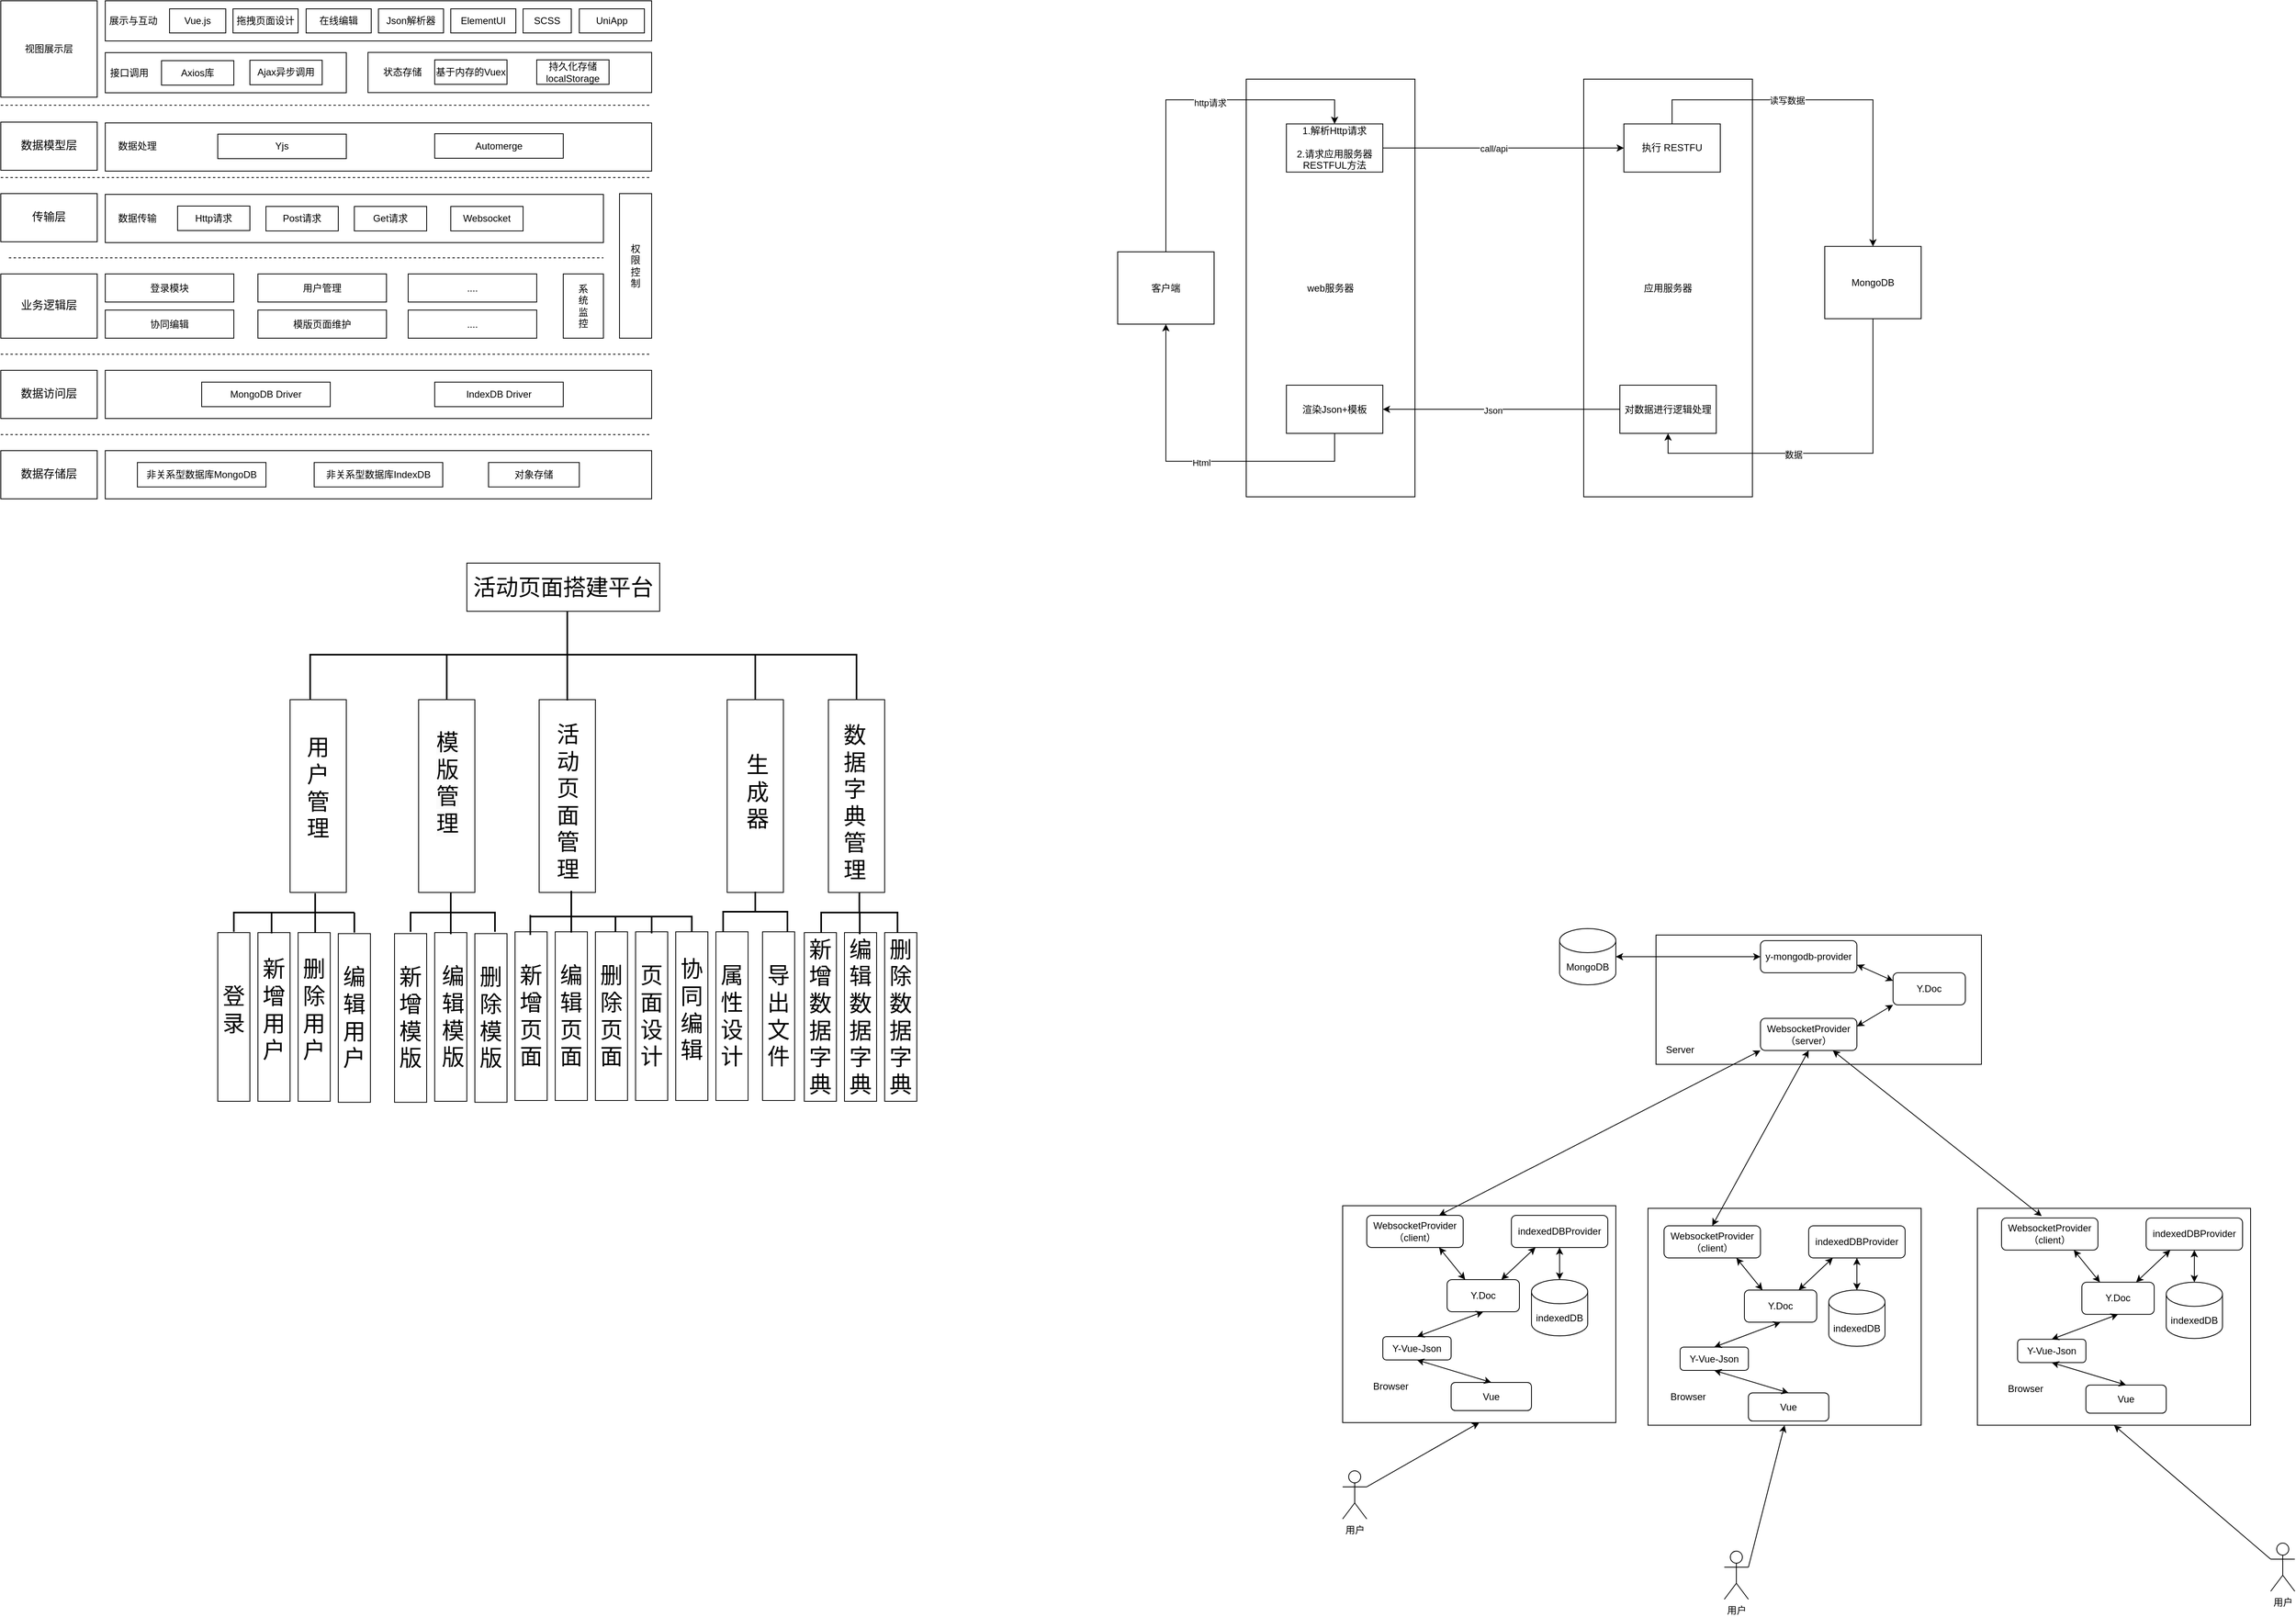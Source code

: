 <mxfile version="22.0.8" type="github">
  <diagram name="第 1 页" id="UROkZfkym0-Oqt58SDqi">
    <mxGraphModel dx="1170" dy="1983" grid="1" gridSize="10" guides="1" tooltips="1" connect="1" arrows="1" fold="1" page="1" pageScale="1" pageWidth="827" pageHeight="1169" math="0" shadow="0">
      <root>
        <mxCell id="0" />
        <mxCell id="1" parent="0" />
        <mxCell id="vn1lkJvJBzCe5DxKZ6Ij-1" value="视图展示层" style="rounded=0;whiteSpace=wrap;html=1;" parent="1" vertex="1">
          <mxGeometry x="70" y="-30" width="120" height="120" as="geometry" />
        </mxCell>
        <mxCell id="vn1lkJvJBzCe5DxKZ6Ij-2" value="&lt;p style=&quot;margin: 0pt 0pt 0.0pt; text-align: justify; font-family: &amp;quot;Times New Roman&amp;quot;; font-size: 10.5pt;&quot; class=&quot;MsoNormal&quot;&gt;传输层&lt;/p&gt;" style="rounded=0;whiteSpace=wrap;html=1;" parent="1" vertex="1">
          <mxGeometry x="70" y="210" width="120" height="60" as="geometry" />
        </mxCell>
        <mxCell id="vn1lkJvJBzCe5DxKZ6Ij-3" value="&lt;p style=&quot;margin: 0pt 0pt 0.0pt; text-align: justify; font-family: &amp;quot;Times New Roman&amp;quot;; font-size: 10.5pt;&quot; class=&quot;MsoNormal&quot;&gt;业务逻辑层&lt;/p&gt;" style="rounded=0;whiteSpace=wrap;html=1;" parent="1" vertex="1">
          <mxGeometry x="70" y="310" width="120" height="80" as="geometry" />
        </mxCell>
        <mxCell id="vn1lkJvJBzCe5DxKZ6Ij-4" value="&lt;p style=&quot;margin: 0pt 0pt 0.0pt; text-align: justify; font-family: &amp;quot;Times New Roman&amp;quot;; font-size: 10.5pt;&quot; class=&quot;MsoNormal&quot;&gt;数据访问层&lt;/p&gt;" style="rounded=0;whiteSpace=wrap;html=1;" parent="1" vertex="1">
          <mxGeometry x="70" y="430" width="120" height="60" as="geometry" />
        </mxCell>
        <mxCell id="vn1lkJvJBzCe5DxKZ6Ij-5" value="&lt;p style=&quot;margin: 0pt 0pt 0.0pt; text-align: justify; font-family: &amp;quot;Times New Roman&amp;quot;; font-size: 10.5pt;&quot; class=&quot;MsoNormal&quot;&gt;数据存储层&lt;/p&gt;" style="rounded=0;whiteSpace=wrap;html=1;" parent="1" vertex="1">
          <mxGeometry x="70" y="530" width="120" height="60" as="geometry" />
        </mxCell>
        <mxCell id="vn1lkJvJBzCe5DxKZ6Ij-10" value="&lt;p style=&quot;margin: 0pt 0pt 0.0pt; text-align: justify; font-family: &amp;quot;Times New Roman&amp;quot;; font-size: 10.5pt;&quot; class=&quot;MsoNormal&quot;&gt;数据模型层&lt;/p&gt;" style="rounded=0;whiteSpace=wrap;html=1;" parent="1" vertex="1">
          <mxGeometry x="70" y="121" width="120" height="60" as="geometry" />
        </mxCell>
        <mxCell id="vn1lkJvJBzCe5DxKZ6Ij-16" value="" style="rounded=0;whiteSpace=wrap;html=1;" parent="1" vertex="1">
          <mxGeometry x="200" y="34.5" width="300" height="50" as="geometry" />
        </mxCell>
        <mxCell id="vn1lkJvJBzCe5DxKZ6Ij-18" value="" style="group" parent="1" vertex="1" connectable="0">
          <mxGeometry x="200" y="-30" width="680" height="50" as="geometry" />
        </mxCell>
        <mxCell id="vn1lkJvJBzCe5DxKZ6Ij-6" value="" style="rounded=0;whiteSpace=wrap;html=1;" parent="vn1lkJvJBzCe5DxKZ6Ij-18" vertex="1">
          <mxGeometry width="680" height="50" as="geometry" />
        </mxCell>
        <mxCell id="vn1lkJvJBzCe5DxKZ6Ij-17" value="" style="group" parent="vn1lkJvJBzCe5DxKZ6Ij-18" vertex="1" connectable="0">
          <mxGeometry y="10" width="671" height="30" as="geometry" />
        </mxCell>
        <mxCell id="vn1lkJvJBzCe5DxKZ6Ij-7" value="展示与互动" style="text;html=1;strokeColor=none;fillColor=none;align=center;verticalAlign=middle;whiteSpace=wrap;rounded=0;" parent="vn1lkJvJBzCe5DxKZ6Ij-17" vertex="1">
          <mxGeometry width="70" height="30" as="geometry" />
        </mxCell>
        <mxCell id="vn1lkJvJBzCe5DxKZ6Ij-8" value="Vue.js" style="rounded=0;whiteSpace=wrap;html=1;" parent="vn1lkJvJBzCe5DxKZ6Ij-17" vertex="1">
          <mxGeometry x="80" width="70" height="30" as="geometry" />
        </mxCell>
        <mxCell id="vn1lkJvJBzCe5DxKZ6Ij-9" value="拖拽页面设计" style="rounded=0;whiteSpace=wrap;html=1;" parent="vn1lkJvJBzCe5DxKZ6Ij-17" vertex="1">
          <mxGeometry x="159" width="81" height="30" as="geometry" />
        </mxCell>
        <mxCell id="vn1lkJvJBzCe5DxKZ6Ij-11" value="在线编辑" style="rounded=0;whiteSpace=wrap;html=1;" parent="vn1lkJvJBzCe5DxKZ6Ij-17" vertex="1">
          <mxGeometry x="250" width="81" height="30" as="geometry" />
        </mxCell>
        <mxCell id="vn1lkJvJBzCe5DxKZ6Ij-12" value="Json解析器" style="rounded=0;whiteSpace=wrap;html=1;" parent="vn1lkJvJBzCe5DxKZ6Ij-17" vertex="1">
          <mxGeometry x="340" width="81" height="30" as="geometry" />
        </mxCell>
        <mxCell id="vn1lkJvJBzCe5DxKZ6Ij-13" value="ElementUI" style="rounded=0;whiteSpace=wrap;html=1;" parent="vn1lkJvJBzCe5DxKZ6Ij-17" vertex="1">
          <mxGeometry x="430" width="81" height="30" as="geometry" />
        </mxCell>
        <mxCell id="vn1lkJvJBzCe5DxKZ6Ij-14" value="SCSS" style="rounded=0;whiteSpace=wrap;html=1;" parent="vn1lkJvJBzCe5DxKZ6Ij-17" vertex="1">
          <mxGeometry x="520" width="60" height="30" as="geometry" />
        </mxCell>
        <mxCell id="vn1lkJvJBzCe5DxKZ6Ij-15" value="UniApp" style="rounded=0;whiteSpace=wrap;html=1;" parent="vn1lkJvJBzCe5DxKZ6Ij-17" vertex="1">
          <mxGeometry x="590" width="81" height="30" as="geometry" />
        </mxCell>
        <mxCell id="vn1lkJvJBzCe5DxKZ6Ij-19" value="接口调用" style="text;html=1;strokeColor=none;fillColor=none;align=center;verticalAlign=middle;whiteSpace=wrap;rounded=0;" parent="1" vertex="1">
          <mxGeometry x="200" y="44.5" width="60" height="30" as="geometry" />
        </mxCell>
        <mxCell id="vn1lkJvJBzCe5DxKZ6Ij-31" value="Axios库" style="rounded=0;whiteSpace=wrap;html=1;" parent="1" vertex="1">
          <mxGeometry x="270" y="44.5" width="90" height="30.5" as="geometry" />
        </mxCell>
        <mxCell id="vn1lkJvJBzCe5DxKZ6Ij-32" value="Ajax异步调用" style="rounded=0;whiteSpace=wrap;html=1;" parent="1" vertex="1">
          <mxGeometry x="380" y="44" width="90" height="30.5" as="geometry" />
        </mxCell>
        <mxCell id="vn1lkJvJBzCe5DxKZ6Ij-33" value="" style="rounded=0;whiteSpace=wrap;html=1;" parent="1" vertex="1">
          <mxGeometry x="527" y="34.25" width="353" height="50" as="geometry" />
        </mxCell>
        <mxCell id="vn1lkJvJBzCe5DxKZ6Ij-34" value="状态存储" style="text;html=1;strokeColor=none;fillColor=none;align=center;verticalAlign=middle;whiteSpace=wrap;rounded=0;" parent="1" vertex="1">
          <mxGeometry x="540" y="44" width="60" height="30" as="geometry" />
        </mxCell>
        <mxCell id="vn1lkJvJBzCe5DxKZ6Ij-35" value="基于内存的Vuex" style="rounded=0;whiteSpace=wrap;html=1;" parent="1" vertex="1">
          <mxGeometry x="610" y="43.5" width="90" height="30.5" as="geometry" />
        </mxCell>
        <mxCell id="vn1lkJvJBzCe5DxKZ6Ij-36" value="持久化存储localStorage" style="rounded=0;whiteSpace=wrap;html=1;" parent="1" vertex="1">
          <mxGeometry x="737" y="43.5" width="90" height="30.5" as="geometry" />
        </mxCell>
        <mxCell id="vn1lkJvJBzCe5DxKZ6Ij-37" value="" style="rounded=0;whiteSpace=wrap;html=1;" parent="1" vertex="1">
          <mxGeometry x="200" y="122" width="680" height="60" as="geometry" />
        </mxCell>
        <mxCell id="vn1lkJvJBzCe5DxKZ6Ij-38" value="数据处理" style="text;html=1;strokeColor=none;fillColor=none;align=center;verticalAlign=middle;whiteSpace=wrap;rounded=0;" parent="1" vertex="1">
          <mxGeometry x="210" y="136" width="60" height="30" as="geometry" />
        </mxCell>
        <mxCell id="vn1lkJvJBzCe5DxKZ6Ij-39" value="Yjs" style="rounded=0;whiteSpace=wrap;html=1;" parent="1" vertex="1">
          <mxGeometry x="340" y="136" width="160" height="30.5" as="geometry" />
        </mxCell>
        <mxCell id="vn1lkJvJBzCe5DxKZ6Ij-40" value="Automerge" style="rounded=0;whiteSpace=wrap;html=1;" parent="1" vertex="1">
          <mxGeometry x="610" y="135.5" width="160" height="30.5" as="geometry" />
        </mxCell>
        <mxCell id="vn1lkJvJBzCe5DxKZ6Ij-41" value="" style="rounded=0;whiteSpace=wrap;html=1;" parent="1" vertex="1">
          <mxGeometry x="200" y="211" width="620" height="60" as="geometry" />
        </mxCell>
        <mxCell id="vn1lkJvJBzCe5DxKZ6Ij-42" value="数据传输" style="text;html=1;strokeColor=none;fillColor=none;align=center;verticalAlign=middle;whiteSpace=wrap;rounded=0;" parent="1" vertex="1">
          <mxGeometry x="210" y="226" width="60" height="30" as="geometry" />
        </mxCell>
        <mxCell id="vn1lkJvJBzCe5DxKZ6Ij-43" value="Http请求" style="rounded=0;whiteSpace=wrap;html=1;" parent="1" vertex="1">
          <mxGeometry x="290" y="225.5" width="90" height="30.5" as="geometry" />
        </mxCell>
        <mxCell id="vn1lkJvJBzCe5DxKZ6Ij-44" value="Post请求" style="rounded=0;whiteSpace=wrap;html=1;" parent="1" vertex="1">
          <mxGeometry x="400" y="226" width="90" height="30.5" as="geometry" />
        </mxCell>
        <mxCell id="vn1lkJvJBzCe5DxKZ6Ij-45" value="Get请求" style="rounded=0;whiteSpace=wrap;html=1;" parent="1" vertex="1">
          <mxGeometry x="510" y="226" width="90" height="30.5" as="geometry" />
        </mxCell>
        <mxCell id="vn1lkJvJBzCe5DxKZ6Ij-46" value="Websocket" style="rounded=0;whiteSpace=wrap;html=1;" parent="1" vertex="1">
          <mxGeometry x="630" y="226" width="90" height="30.5" as="geometry" />
        </mxCell>
        <mxCell id="vn1lkJvJBzCe5DxKZ6Ij-48" value="登录模块" style="rounded=0;whiteSpace=wrap;html=1;" parent="1" vertex="1">
          <mxGeometry x="200" y="310" width="160" height="35" as="geometry" />
        </mxCell>
        <mxCell id="vn1lkJvJBzCe5DxKZ6Ij-51" value="协同编辑" style="rounded=0;whiteSpace=wrap;html=1;" parent="1" vertex="1">
          <mxGeometry x="200" y="355" width="160" height="35" as="geometry" />
        </mxCell>
        <mxCell id="vn1lkJvJBzCe5DxKZ6Ij-52" value="用户管理" style="rounded=0;whiteSpace=wrap;html=1;" parent="1" vertex="1">
          <mxGeometry x="390" y="310" width="160" height="35" as="geometry" />
        </mxCell>
        <mxCell id="vn1lkJvJBzCe5DxKZ6Ij-53" value="模版页面维护" style="rounded=0;whiteSpace=wrap;html=1;" parent="1" vertex="1">
          <mxGeometry x="390" y="355" width="160" height="35" as="geometry" />
        </mxCell>
        <mxCell id="vn1lkJvJBzCe5DxKZ6Ij-54" value="...." style="rounded=0;whiteSpace=wrap;html=1;" parent="1" vertex="1">
          <mxGeometry x="577" y="310" width="160" height="35" as="geometry" />
        </mxCell>
        <mxCell id="vn1lkJvJBzCe5DxKZ6Ij-55" value="...." style="rounded=0;whiteSpace=wrap;html=1;" parent="1" vertex="1">
          <mxGeometry x="577" y="355" width="160" height="35" as="geometry" />
        </mxCell>
        <mxCell id="vn1lkJvJBzCe5DxKZ6Ij-56" value="" style="rounded=0;whiteSpace=wrap;html=1;" parent="1" vertex="1">
          <mxGeometry x="770" y="310" width="50" height="80" as="geometry" />
        </mxCell>
        <mxCell id="vn1lkJvJBzCe5DxKZ6Ij-57" value="系统监控" style="text;html=1;strokeColor=none;fillColor=none;align=center;verticalAlign=middle;whiteSpace=wrap;rounded=0;" parent="1" vertex="1">
          <mxGeometry x="790" y="332.5" width="10" height="35" as="geometry" />
        </mxCell>
        <mxCell id="vn1lkJvJBzCe5DxKZ6Ij-58" value="" style="rounded=0;whiteSpace=wrap;html=1;" parent="1" vertex="1">
          <mxGeometry x="840" y="210" width="40" height="180" as="geometry" />
        </mxCell>
        <mxCell id="vn1lkJvJBzCe5DxKZ6Ij-59" value="权限控制" style="text;html=1;strokeColor=none;fillColor=none;align=center;verticalAlign=middle;whiteSpace=wrap;rounded=0;" parent="1" vertex="1">
          <mxGeometry x="855" y="282.5" width="10" height="35" as="geometry" />
        </mxCell>
        <mxCell id="vn1lkJvJBzCe5DxKZ6Ij-60" value="" style="rounded=0;whiteSpace=wrap;html=1;" parent="1" vertex="1">
          <mxGeometry x="200" y="430" width="680" height="60" as="geometry" />
        </mxCell>
        <mxCell id="vn1lkJvJBzCe5DxKZ6Ij-62" value="MongoDB Driver" style="rounded=0;whiteSpace=wrap;html=1;" parent="1" vertex="1">
          <mxGeometry x="320" y="444.75" width="160" height="30.5" as="geometry" />
        </mxCell>
        <mxCell id="vn1lkJvJBzCe5DxKZ6Ij-63" value="IndexDB Driver" style="rounded=0;whiteSpace=wrap;html=1;" parent="1" vertex="1">
          <mxGeometry x="610" y="444.75" width="160" height="30.5" as="geometry" />
        </mxCell>
        <mxCell id="vn1lkJvJBzCe5DxKZ6Ij-65" value="" style="rounded=0;whiteSpace=wrap;html=1;" parent="1" vertex="1">
          <mxGeometry x="200" y="530" width="680" height="60" as="geometry" />
        </mxCell>
        <mxCell id="vn1lkJvJBzCe5DxKZ6Ij-67" value="非关系型数据库MongoDB" style="rounded=0;whiteSpace=wrap;html=1;" parent="1" vertex="1">
          <mxGeometry x="240" y="544.75" width="160" height="30.5" as="geometry" />
        </mxCell>
        <mxCell id="vn1lkJvJBzCe5DxKZ6Ij-68" value="非关系型数据库IndexDB" style="rounded=0;whiteSpace=wrap;html=1;" parent="1" vertex="1">
          <mxGeometry x="460" y="544.75" width="160" height="30.5" as="geometry" />
        </mxCell>
        <mxCell id="vn1lkJvJBzCe5DxKZ6Ij-69" value="对象存储" style="rounded=0;whiteSpace=wrap;html=1;" parent="1" vertex="1">
          <mxGeometry x="677" y="544.75" width="113" height="30.5" as="geometry" />
        </mxCell>
        <mxCell id="vn1lkJvJBzCe5DxKZ6Ij-72" value="客户端" style="rounded=0;whiteSpace=wrap;html=1;" parent="1" vertex="1">
          <mxGeometry x="1460" y="282.5" width="120" height="90" as="geometry" />
        </mxCell>
        <mxCell id="vn1lkJvJBzCe5DxKZ6Ij-73" value="web服务器" style="rounded=0;whiteSpace=wrap;html=1;" parent="1" vertex="1">
          <mxGeometry x="1620" y="67.5" width="210" height="520" as="geometry" />
        </mxCell>
        <mxCell id="vn1lkJvJBzCe5DxKZ6Ij-74" value="1.解析Http请求&lt;br/&gt;&lt;br&gt;2.请求应用服务器&lt;br/&gt;RESTFUL方法" style="rounded=0;whiteSpace=wrap;html=1;" parent="1" vertex="1">
          <mxGeometry x="1670" y="123.25" width="120" height="60" as="geometry" />
        </mxCell>
        <mxCell id="vn1lkJvJBzCe5DxKZ6Ij-75" value="渲染Json+模板" style="rounded=0;whiteSpace=wrap;html=1;" parent="1" vertex="1">
          <mxGeometry x="1670" y="448.5" width="120" height="60" as="geometry" />
        </mxCell>
        <mxCell id="vn1lkJvJBzCe5DxKZ6Ij-76" value="应用服务器" style="rounded=0;whiteSpace=wrap;html=1;" parent="1" vertex="1">
          <mxGeometry x="2040" y="67.5" width="210" height="520" as="geometry" />
        </mxCell>
        <mxCell id="vn1lkJvJBzCe5DxKZ6Ij-77" value="执行 RESTFU" style="rounded=0;whiteSpace=wrap;html=1;" parent="1" vertex="1">
          <mxGeometry x="2090" y="123.25" width="120" height="60" as="geometry" />
        </mxCell>
        <mxCell id="vn1lkJvJBzCe5DxKZ6Ij-78" value="对数据进行逻辑处理" style="rounded=0;whiteSpace=wrap;html=1;" parent="1" vertex="1">
          <mxGeometry x="2085" y="448.5" width="120" height="60" as="geometry" />
        </mxCell>
        <mxCell id="vn1lkJvJBzCe5DxKZ6Ij-79" value="MongoDB" style="rounded=0;whiteSpace=wrap;html=1;" parent="1" vertex="1">
          <mxGeometry x="2340" y="275.75" width="120" height="90" as="geometry" />
        </mxCell>
        <mxCell id="vn1lkJvJBzCe5DxKZ6Ij-81" value="" style="endArrow=classic;html=1;rounded=0;exitX=0.5;exitY=0;exitDx=0;exitDy=0;entryX=0.5;entryY=0;entryDx=0;entryDy=0;" parent="1" source="vn1lkJvJBzCe5DxKZ6Ij-72" target="vn1lkJvJBzCe5DxKZ6Ij-74" edge="1">
          <mxGeometry width="50" height="50" relative="1" as="geometry">
            <mxPoint x="1830" y="323.25" as="sourcePoint" />
            <mxPoint x="1860" y="93.25" as="targetPoint" />
            <Array as="points">
              <mxPoint x="1520" y="93.25" />
              <mxPoint x="1730" y="93.25" />
            </Array>
          </mxGeometry>
        </mxCell>
        <mxCell id="vn1lkJvJBzCe5DxKZ6Ij-83" value="http请求" style="edgeLabel;html=1;align=center;verticalAlign=middle;resizable=0;points=[];" parent="vn1lkJvJBzCe5DxKZ6Ij-81" vertex="1" connectable="0">
          <mxGeometry x="0.137" y="-3" relative="1" as="geometry">
            <mxPoint as="offset" />
          </mxGeometry>
        </mxCell>
        <mxCell id="vn1lkJvJBzCe5DxKZ6Ij-86" value="" style="endArrow=classic;html=1;rounded=0;exitX=0.5;exitY=1;exitDx=0;exitDy=0;entryX=0.5;entryY=1;entryDx=0;entryDy=0;" parent="1" source="vn1lkJvJBzCe5DxKZ6Ij-75" target="vn1lkJvJBzCe5DxKZ6Ij-72" edge="1">
          <mxGeometry width="50" height="50" relative="1" as="geometry">
            <mxPoint x="1830" y="323.25" as="sourcePoint" />
            <mxPoint x="1880" y="273.25" as="targetPoint" />
            <Array as="points">
              <mxPoint x="1730" y="543.25" />
              <mxPoint x="1520" y="543.25" />
            </Array>
          </mxGeometry>
        </mxCell>
        <mxCell id="vn1lkJvJBzCe5DxKZ6Ij-87" value="Html" style="edgeLabel;html=1;align=center;verticalAlign=middle;resizable=0;points=[];" parent="vn1lkJvJBzCe5DxKZ6Ij-86" vertex="1" connectable="0">
          <mxGeometry x="-0.027" y="1" relative="1" as="geometry">
            <mxPoint x="1" as="offset" />
          </mxGeometry>
        </mxCell>
        <mxCell id="vn1lkJvJBzCe5DxKZ6Ij-88" value="" style="endArrow=classic;html=1;rounded=0;exitX=1;exitY=0.5;exitDx=0;exitDy=0;entryX=0;entryY=0.5;entryDx=0;entryDy=0;" parent="1" source="vn1lkJvJBzCe5DxKZ6Ij-74" target="vn1lkJvJBzCe5DxKZ6Ij-77" edge="1">
          <mxGeometry width="50" height="50" relative="1" as="geometry">
            <mxPoint x="1830" y="323.25" as="sourcePoint" />
            <mxPoint x="1880" y="273.25" as="targetPoint" />
          </mxGeometry>
        </mxCell>
        <mxCell id="vn1lkJvJBzCe5DxKZ6Ij-89" value="call/api" style="edgeLabel;html=1;align=center;verticalAlign=middle;resizable=0;points=[];" parent="vn1lkJvJBzCe5DxKZ6Ij-88" vertex="1" connectable="0">
          <mxGeometry x="-0.089" relative="1" as="geometry">
            <mxPoint x="1" as="offset" />
          </mxGeometry>
        </mxCell>
        <mxCell id="vn1lkJvJBzCe5DxKZ6Ij-90" value="" style="endArrow=classic;html=1;rounded=0;exitX=0;exitY=0.5;exitDx=0;exitDy=0;entryX=1;entryY=0.5;entryDx=0;entryDy=0;" parent="1" source="vn1lkJvJBzCe5DxKZ6Ij-78" target="vn1lkJvJBzCe5DxKZ6Ij-75" edge="1">
          <mxGeometry width="50" height="50" relative="1" as="geometry">
            <mxPoint x="1830" y="323.25" as="sourcePoint" />
            <mxPoint x="1880" y="273.25" as="targetPoint" />
          </mxGeometry>
        </mxCell>
        <mxCell id="vn1lkJvJBzCe5DxKZ6Ij-91" value="Json" style="edgeLabel;html=1;align=center;verticalAlign=middle;resizable=0;points=[];" parent="vn1lkJvJBzCe5DxKZ6Ij-90" vertex="1" connectable="0">
          <mxGeometry x="0.073" y="1" relative="1" as="geometry">
            <mxPoint as="offset" />
          </mxGeometry>
        </mxCell>
        <mxCell id="vn1lkJvJBzCe5DxKZ6Ij-92" value="" style="endArrow=classic;html=1;rounded=0;exitX=0.5;exitY=0;exitDx=0;exitDy=0;entryX=0.5;entryY=0;entryDx=0;entryDy=0;" parent="1" source="vn1lkJvJBzCe5DxKZ6Ij-77" target="vn1lkJvJBzCe5DxKZ6Ij-79" edge="1">
          <mxGeometry width="50" height="50" relative="1" as="geometry">
            <mxPoint x="1830" y="323.25" as="sourcePoint" />
            <mxPoint x="1880" y="273.25" as="targetPoint" />
            <Array as="points">
              <mxPoint x="2150" y="93.25" />
              <mxPoint x="2400" y="93.25" />
            </Array>
          </mxGeometry>
        </mxCell>
        <mxCell id="vn1lkJvJBzCe5DxKZ6Ij-94" value="读写数据" style="edgeLabel;html=1;align=center;verticalAlign=middle;resizable=0;points=[];" parent="vn1lkJvJBzCe5DxKZ6Ij-92" vertex="1" connectable="0">
          <mxGeometry x="-0.251" relative="1" as="geometry">
            <mxPoint as="offset" />
          </mxGeometry>
        </mxCell>
        <mxCell id="vn1lkJvJBzCe5DxKZ6Ij-93" value="" style="endArrow=classic;html=1;rounded=0;entryX=0.5;entryY=1;entryDx=0;entryDy=0;exitX=0.5;exitY=1;exitDx=0;exitDy=0;" parent="1" source="vn1lkJvJBzCe5DxKZ6Ij-79" target="vn1lkJvJBzCe5DxKZ6Ij-78" edge="1">
          <mxGeometry width="50" height="50" relative="1" as="geometry">
            <mxPoint x="1945.333" y="403.25" as="sourcePoint" />
            <mxPoint x="1880" y="273.25" as="targetPoint" />
            <Array as="points">
              <mxPoint x="2400" y="533.25" />
              <mxPoint x="2145" y="533.25" />
            </Array>
          </mxGeometry>
        </mxCell>
        <mxCell id="vn1lkJvJBzCe5DxKZ6Ij-95" value="数据" style="edgeLabel;html=1;align=center;verticalAlign=middle;resizable=0;points=[];" parent="vn1lkJvJBzCe5DxKZ6Ij-93" vertex="1" connectable="0">
          <mxGeometry x="0.196" y="1" relative="1" as="geometry">
            <mxPoint x="1" as="offset" />
          </mxGeometry>
        </mxCell>
        <mxCell id="vn1lkJvJBzCe5DxKZ6Ij-101" value="" style="endArrow=none;dashed=1;html=1;rounded=0;" parent="1" edge="1">
          <mxGeometry width="50" height="50" relative="1" as="geometry">
            <mxPoint x="70" y="100" as="sourcePoint" />
            <mxPoint x="880" y="100" as="targetPoint" />
          </mxGeometry>
        </mxCell>
        <mxCell id="vn1lkJvJBzCe5DxKZ6Ij-102" value="" style="endArrow=none;dashed=1;html=1;rounded=0;" parent="1" edge="1">
          <mxGeometry width="50" height="50" relative="1" as="geometry">
            <mxPoint x="70" y="190" as="sourcePoint" />
            <mxPoint x="880" y="190" as="targetPoint" />
          </mxGeometry>
        </mxCell>
        <mxCell id="vn1lkJvJBzCe5DxKZ6Ij-107" value="" style="endArrow=none;dashed=1;html=1;rounded=0;" parent="1" edge="1">
          <mxGeometry width="50" height="50" relative="1" as="geometry">
            <mxPoint x="80" y="290" as="sourcePoint" />
            <mxPoint x="820" y="290" as="targetPoint" />
          </mxGeometry>
        </mxCell>
        <mxCell id="vn1lkJvJBzCe5DxKZ6Ij-109" value="" style="endArrow=none;dashed=1;html=1;rounded=0;" parent="1" edge="1">
          <mxGeometry width="50" height="50" relative="1" as="geometry">
            <mxPoint x="70" y="510" as="sourcePoint" />
            <mxPoint x="880" y="510" as="targetPoint" />
          </mxGeometry>
        </mxCell>
        <mxCell id="vn1lkJvJBzCe5DxKZ6Ij-110" value="" style="endArrow=none;dashed=1;html=1;rounded=0;" parent="1" edge="1">
          <mxGeometry width="50" height="50" relative="1" as="geometry">
            <mxPoint x="70" y="410" as="sourcePoint" />
            <mxPoint x="880" y="410" as="targetPoint" />
          </mxGeometry>
        </mxCell>
        <mxCell id="5P97GACa-MPMm1qkvb-u-1" value="&lt;font style=&quot;font-size: 28px;&quot;&gt;活动页面搭建平台&lt;/font&gt;" style="rounded=0;whiteSpace=wrap;html=1;" parent="1" vertex="1">
          <mxGeometry x="650" y="670" width="240" height="60" as="geometry" />
        </mxCell>
        <mxCell id="5P97GACa-MPMm1qkvb-u-5" value="&lt;div style=&quot;line-height: 120%;&quot;&gt;&lt;br&gt;&lt;/div&gt;" style="rounded=0;whiteSpace=wrap;html=1;align=center;verticalAlign=middle;horizontal=1;" parent="1" vertex="1">
          <mxGeometry x="590" y="840" width="70" height="240" as="geometry" />
        </mxCell>
        <mxCell id="5P97GACa-MPMm1qkvb-u-6" value="&lt;span style=&quot;color: rgb(0, 0, 0); font-family: Helvetica; font-size: 28px; font-style: normal; font-variant-ligatures: normal; font-variant-caps: normal; font-weight: 400; letter-spacing: normal; orphans: 2; text-align: center; text-indent: 0px; text-transform: none; widows: 2; word-spacing: 0px; -webkit-text-stroke-width: 0px; background-color: rgb(251, 251, 251); text-decoration-thickness: initial; text-decoration-style: initial; text-decoration-color: initial; float: none; display: inline !important;&quot;&gt;模版管理&lt;br&gt;&lt;/span&gt;" style="text;whiteSpace=wrap;html=1;" parent="1" vertex="1">
          <mxGeometry x="610" y="870" width="50" height="60" as="geometry" />
        </mxCell>
        <mxCell id="5P97GACa-MPMm1qkvb-u-7" value="" style="group" parent="1" vertex="1" connectable="0">
          <mxGeometry x="430" y="840" width="70" height="300" as="geometry" />
        </mxCell>
        <mxCell id="5P97GACa-MPMm1qkvb-u-2" value="&lt;div style=&quot;line-height: 120%;&quot;&gt;&lt;br&gt;&lt;/div&gt;" style="rounded=0;whiteSpace=wrap;html=1;align=center;verticalAlign=middle;horizontal=1;" parent="5P97GACa-MPMm1qkvb-u-7" vertex="1">
          <mxGeometry width="70" height="240" as="geometry" />
        </mxCell>
        <mxCell id="5P97GACa-MPMm1qkvb-u-3" value="&lt;font style=&quot;font-size: 28px;&quot;&gt;用户管理&lt;/font&gt;" style="text;html=1;strokeColor=none;fillColor=none;align=center;verticalAlign=middle;whiteSpace=wrap;rounded=0;" parent="5P97GACa-MPMm1qkvb-u-7" vertex="1">
          <mxGeometry x="26.25" y="80" width="17.5" height="60" as="geometry" />
        </mxCell>
        <mxCell id="5P97GACa-MPMm1qkvb-u-97" value="" style="line;strokeWidth=2;direction=south;html=1;" parent="5P97GACa-MPMm1qkvb-u-7" vertex="1">
          <mxGeometry x="26.25" y="241" width="10" height="60" as="geometry" />
        </mxCell>
        <mxCell id="5P97GACa-MPMm1qkvb-u-9" value="&lt;div style=&quot;line-height: 120%;&quot;&gt;&lt;br&gt;&lt;/div&gt;" style="rounded=0;whiteSpace=wrap;html=1;align=center;verticalAlign=middle;horizontal=1;" parent="1" vertex="1">
          <mxGeometry x="740" y="840" width="70" height="240" as="geometry" />
        </mxCell>
        <mxCell id="5P97GACa-MPMm1qkvb-u-11" value="&lt;div style=&quot;text-align: center;&quot;&gt;&lt;span style=&quot;background-color: initial; font-size: 28px;&quot;&gt;活动页面管理&lt;/span&gt;&lt;/div&gt;" style="text;whiteSpace=wrap;html=1;" parent="1" vertex="1">
          <mxGeometry x="750" y="860" width="50" height="60" as="geometry" />
        </mxCell>
        <mxCell id="5P97GACa-MPMm1qkvb-u-12" value="&lt;div style=&quot;line-height: 120%;&quot;&gt;&lt;br&gt;&lt;/div&gt;" style="rounded=0;whiteSpace=wrap;html=1;align=center;verticalAlign=middle;horizontal=1;" parent="1" vertex="1">
          <mxGeometry x="974" y="840" width="70" height="240" as="geometry" />
        </mxCell>
        <mxCell id="5P97GACa-MPMm1qkvb-u-16" value="&lt;p class=&quot;MsoNormal&quot; style=&quot;font-size: 28px;&quot;&gt;&lt;font face=&quot;宋体&quot; style=&quot;font-size: 28px;&quot;&gt;&lt;span style=&quot;font-size: 28px;&quot;&gt;生成器&lt;/span&gt;&lt;/font&gt;&lt;/p&gt;" style="text;whiteSpace=wrap;html=1;fontSize=28;" parent="1" vertex="1">
          <mxGeometry x="996" y="870" width="20" height="70" as="geometry" />
        </mxCell>
        <mxCell id="5P97GACa-MPMm1qkvb-u-18" value="&lt;div style=&quot;line-height: 120%;&quot;&gt;&lt;br&gt;&lt;/div&gt;" style="rounded=0;whiteSpace=wrap;html=1;align=center;verticalAlign=middle;horizontal=1;" parent="1" vertex="1">
          <mxGeometry x="1100" y="840" width="70" height="240" as="geometry" />
        </mxCell>
        <mxCell id="5P97GACa-MPMm1qkvb-u-17" value="&lt;p class=&quot;MsoNormal&quot;&gt;&lt;span style=&quot;font-family: 宋体;&quot;&gt;&lt;font style=&quot;font-size: 28px;&quot; face=&quot;宋体&quot;&gt;数据字典管理&lt;/font&gt;&lt;/span&gt;&lt;/p&gt;" style="text;whiteSpace=wrap;html=1;" parent="1" vertex="1">
          <mxGeometry x="1117" y="849" width="40" height="70" as="geometry" />
        </mxCell>
        <mxCell id="5P97GACa-MPMm1qkvb-u-31" value="" style="line;strokeWidth=2;direction=south;html=1;" parent="1" vertex="1">
          <mxGeometry x="1130" y="783" width="10" height="57" as="geometry" />
        </mxCell>
        <mxCell id="5P97GACa-MPMm1qkvb-u-32" value="" style="line;strokeWidth=2;direction=south;html=1;" parent="1" vertex="1">
          <mxGeometry x="770" y="730" width="10" height="111" as="geometry" />
        </mxCell>
        <mxCell id="5P97GACa-MPMm1qkvb-u-33" value="" style="line;strokeWidth=2;direction=south;html=1;" parent="1" vertex="1">
          <mxGeometry x="1004" y="783" width="10" height="57" as="geometry" />
        </mxCell>
        <mxCell id="5P97GACa-MPMm1qkvb-u-36" value="" style="line;strokeWidth=2;direction=west;html=1;" parent="1" vertex="1">
          <mxGeometry x="454" y="779" width="680" height="10" as="geometry" />
        </mxCell>
        <mxCell id="5P97GACa-MPMm1qkvb-u-38" value="" style="line;strokeWidth=2;direction=south;html=1;" parent="1" vertex="1">
          <mxGeometry x="450" y="783" width="10" height="57" as="geometry" />
        </mxCell>
        <mxCell id="5P97GACa-MPMm1qkvb-u-39" value="" style="line;strokeWidth=2;direction=south;html=1;" parent="1" vertex="1">
          <mxGeometry x="620" y="783" width="10" height="57" as="geometry" />
        </mxCell>
        <mxCell id="5P97GACa-MPMm1qkvb-u-41" value="" style="group" parent="1" vertex="1" connectable="0">
          <mxGeometry x="390" y="1130" width="40" height="210" as="geometry" />
        </mxCell>
        <mxCell id="5P97GACa-MPMm1qkvb-u-42" value="&lt;div style=&quot;line-height: 120%;&quot;&gt;&lt;br&gt;&lt;/div&gt;" style="rounded=0;whiteSpace=wrap;html=1;align=center;verticalAlign=middle;horizontal=1;" parent="5P97GACa-MPMm1qkvb-u-41" vertex="1">
          <mxGeometry width="40" height="210" as="geometry" />
        </mxCell>
        <mxCell id="5P97GACa-MPMm1qkvb-u-43" value="&lt;span style=&quot;font-size: 28px;&quot;&gt;新增用户&lt;/span&gt;" style="text;html=1;strokeColor=none;fillColor=none;align=center;verticalAlign=middle;whiteSpace=wrap;rounded=0;" parent="5P97GACa-MPMm1qkvb-u-41" vertex="1">
          <mxGeometry x="15" y="70" width="10" height="52.5" as="geometry" />
        </mxCell>
        <mxCell id="5P97GACa-MPMm1qkvb-u-45" value="" style="group" parent="1" vertex="1" connectable="0">
          <mxGeometry x="440" y="1130" width="40" height="210" as="geometry" />
        </mxCell>
        <mxCell id="5P97GACa-MPMm1qkvb-u-46" value="&lt;div style=&quot;line-height: 120%;&quot;&gt;&lt;br&gt;&lt;/div&gt;" style="rounded=0;whiteSpace=wrap;html=1;align=center;verticalAlign=middle;horizontal=1;" parent="5P97GACa-MPMm1qkvb-u-45" vertex="1">
          <mxGeometry width="40" height="210" as="geometry" />
        </mxCell>
        <mxCell id="5P97GACa-MPMm1qkvb-u-47" value="&lt;span style=&quot;font-size: 28px;&quot;&gt;删除用户&lt;/span&gt;" style="text;html=1;strokeColor=none;fillColor=none;align=center;verticalAlign=middle;whiteSpace=wrap;rounded=0;" parent="5P97GACa-MPMm1qkvb-u-45" vertex="1">
          <mxGeometry x="15" y="70" width="10" height="52.5" as="geometry" />
        </mxCell>
        <mxCell id="5P97GACa-MPMm1qkvb-u-53" value="" style="group" parent="1" vertex="1" connectable="0">
          <mxGeometry x="490" y="1140" width="40" height="210" as="geometry" />
        </mxCell>
        <mxCell id="5P97GACa-MPMm1qkvb-u-54" value="&lt;div style=&quot;line-height: 120%;&quot;&gt;&lt;br&gt;&lt;/div&gt;" style="rounded=0;whiteSpace=wrap;html=1;align=center;verticalAlign=middle;horizontal=1;" parent="5P97GACa-MPMm1qkvb-u-53" vertex="1">
          <mxGeometry y="-8.75" width="40" height="210" as="geometry" />
        </mxCell>
        <mxCell id="5P97GACa-MPMm1qkvb-u-55" value="&lt;span style=&quot;font-size: 28px;&quot;&gt;编辑用户&lt;/span&gt;" style="text;html=1;strokeColor=none;fillColor=none;align=center;verticalAlign=middle;whiteSpace=wrap;rounded=0;" parent="5P97GACa-MPMm1qkvb-u-53" vertex="1">
          <mxGeometry x="15" y="70" width="10" height="52.5" as="geometry" />
        </mxCell>
        <mxCell id="5P97GACa-MPMm1qkvb-u-62" value="" style="group" parent="1" vertex="1" connectable="0">
          <mxGeometry x="560" y="1140" width="40" height="210" as="geometry" />
        </mxCell>
        <mxCell id="5P97GACa-MPMm1qkvb-u-63" value="&lt;div style=&quot;line-height: 120%;&quot;&gt;&lt;br&gt;&lt;/div&gt;" style="rounded=0;whiteSpace=wrap;html=1;align=center;verticalAlign=middle;horizontal=1;" parent="5P97GACa-MPMm1qkvb-u-62" vertex="1">
          <mxGeometry y="-8.75" width="40" height="210" as="geometry" />
        </mxCell>
        <mxCell id="5P97GACa-MPMm1qkvb-u-64" value="&lt;span style=&quot;font-size: 28px;&quot;&gt;新增模版&lt;/span&gt;" style="text;html=1;strokeColor=none;fillColor=none;align=center;verticalAlign=middle;whiteSpace=wrap;rounded=0;" parent="5P97GACa-MPMm1qkvb-u-62" vertex="1">
          <mxGeometry x="15" y="70" width="10" height="52.5" as="geometry" />
        </mxCell>
        <mxCell id="5P97GACa-MPMm1qkvb-u-67" value="&lt;div style=&quot;line-height: 120%;&quot;&gt;&lt;br&gt;&lt;/div&gt;" style="rounded=0;whiteSpace=wrap;html=1;align=center;verticalAlign=middle;horizontal=1;" parent="1" vertex="1">
          <mxGeometry x="610" y="1130" width="40" height="210" as="geometry" />
        </mxCell>
        <mxCell id="5P97GACa-MPMm1qkvb-u-68" value="&lt;span style=&quot;font-size: 28px;&quot;&gt;编辑模版&lt;br&gt;&lt;/span&gt;" style="text;html=1;strokeColor=none;fillColor=none;align=center;verticalAlign=middle;whiteSpace=wrap;rounded=0;" parent="1" vertex="1">
          <mxGeometry x="628" y="1208.75" width="10" height="52.5" as="geometry" />
        </mxCell>
        <mxCell id="5P97GACa-MPMm1qkvb-u-69" value="" style="group" parent="1" vertex="1" connectable="0">
          <mxGeometry x="680" y="1140" width="40" height="210" as="geometry" />
        </mxCell>
        <mxCell id="5P97GACa-MPMm1qkvb-u-70" value="&lt;div style=&quot;line-height: 120%;&quot;&gt;&lt;br&gt;&lt;/div&gt;" style="rounded=0;whiteSpace=wrap;html=1;align=center;verticalAlign=middle;horizontal=1;" parent="5P97GACa-MPMm1qkvb-u-69" vertex="1">
          <mxGeometry x="-20" y="-8.75" width="40" height="210" as="geometry" />
        </mxCell>
        <mxCell id="5P97GACa-MPMm1qkvb-u-71" value="&lt;span style=&quot;font-size: 28px;&quot;&gt;删除模版&lt;/span&gt;" style="text;html=1;strokeColor=none;fillColor=none;align=center;verticalAlign=middle;whiteSpace=wrap;rounded=0;" parent="5P97GACa-MPMm1qkvb-u-69" vertex="1">
          <mxGeometry x="-5" y="70" width="10" height="52.5" as="geometry" />
        </mxCell>
        <mxCell id="5P97GACa-MPMm1qkvb-u-75" value="&lt;div style=&quot;line-height: 120%;&quot;&gt;&lt;br&gt;&lt;/div&gt;" style="rounded=0;whiteSpace=wrap;html=1;align=center;verticalAlign=middle;horizontal=1;" parent="1" vertex="1">
          <mxGeometry x="710" y="1129" width="40" height="210" as="geometry" />
        </mxCell>
        <mxCell id="5P97GACa-MPMm1qkvb-u-76" value="&lt;span style=&quot;font-size: 28px;&quot;&gt;新增页面&lt;/span&gt;" style="text;html=1;strokeColor=none;fillColor=none;align=center;verticalAlign=middle;whiteSpace=wrap;rounded=0;" parent="1" vertex="1">
          <mxGeometry x="725" y="1207.75" width="10" height="52.5" as="geometry" />
        </mxCell>
        <mxCell id="5P97GACa-MPMm1qkvb-u-77" value="&lt;div style=&quot;line-height: 120%;&quot;&gt;&lt;br&gt;&lt;/div&gt;" style="rounded=0;whiteSpace=wrap;html=1;align=center;verticalAlign=middle;horizontal=1;" parent="1" vertex="1">
          <mxGeometry x="760" y="1129" width="40" height="210" as="geometry" />
        </mxCell>
        <mxCell id="5P97GACa-MPMm1qkvb-u-78" value="&lt;span style=&quot;font-size: 28px;&quot;&gt;编辑页面&lt;/span&gt;" style="text;html=1;strokeColor=none;fillColor=none;align=center;verticalAlign=middle;whiteSpace=wrap;rounded=0;" parent="1" vertex="1">
          <mxGeometry x="775" y="1207.75" width="10" height="52.5" as="geometry" />
        </mxCell>
        <mxCell id="5P97GACa-MPMm1qkvb-u-60" value="" style="group" parent="1" vertex="1" connectable="0">
          <mxGeometry x="340" y="1130" width="40" height="210" as="geometry" />
        </mxCell>
        <mxCell id="5P97GACa-MPMm1qkvb-u-61" value="" style="group" parent="5P97GACa-MPMm1qkvb-u-60" vertex="1" connectable="0">
          <mxGeometry width="40" height="210" as="geometry" />
        </mxCell>
        <mxCell id="5P97GACa-MPMm1qkvb-u-57" value="&lt;div style=&quot;line-height: 120%;&quot;&gt;&lt;br&gt;&lt;/div&gt;" style="rounded=0;whiteSpace=wrap;html=1;align=center;verticalAlign=middle;horizontal=1;" parent="5P97GACa-MPMm1qkvb-u-61" vertex="1">
          <mxGeometry width="40" height="210" as="geometry" />
        </mxCell>
        <mxCell id="5P97GACa-MPMm1qkvb-u-58" value="&lt;span style=&quot;font-size: 28px;&quot;&gt;登录&lt;/span&gt;" style="text;html=1;strokeColor=none;fillColor=none;align=center;verticalAlign=middle;whiteSpace=wrap;rounded=0;" parent="5P97GACa-MPMm1qkvb-u-61" vertex="1">
          <mxGeometry x="11.25" y="70" width="17.5" height="52.5" as="geometry" />
        </mxCell>
        <mxCell id="5P97GACa-MPMm1qkvb-u-79" value="&lt;div style=&quot;line-height: 120%;&quot;&gt;&lt;br&gt;&lt;/div&gt;" style="rounded=0;whiteSpace=wrap;html=1;align=center;verticalAlign=middle;horizontal=1;" parent="1" vertex="1">
          <mxGeometry x="810" y="1129" width="40" height="210" as="geometry" />
        </mxCell>
        <mxCell id="5P97GACa-MPMm1qkvb-u-80" value="&lt;span style=&quot;font-size: 28px;&quot;&gt;删除页面&lt;/span&gt;" style="text;html=1;strokeColor=none;fillColor=none;align=center;verticalAlign=middle;whiteSpace=wrap;rounded=0;" parent="1" vertex="1">
          <mxGeometry x="825" y="1207.75" width="10" height="52.5" as="geometry" />
        </mxCell>
        <mxCell id="5P97GACa-MPMm1qkvb-u-81" value="&lt;div style=&quot;line-height: 120%;&quot;&gt;&lt;br&gt;&lt;/div&gt;" style="rounded=0;whiteSpace=wrap;html=1;align=center;verticalAlign=middle;horizontal=1;" parent="1" vertex="1">
          <mxGeometry x="860" y="1129" width="40" height="210" as="geometry" />
        </mxCell>
        <mxCell id="5P97GACa-MPMm1qkvb-u-98" value="" style="line;strokeWidth=2;direction=south;html=1;" parent="1" vertex="1">
          <mxGeometry x="355" y="1104" width="10" height="25" as="geometry" />
        </mxCell>
        <mxCell id="5P97GACa-MPMm1qkvb-u-82" value="&lt;span style=&quot;font-size: 28px;&quot;&gt;页面设计&lt;br&gt;&lt;/span&gt;" style="text;html=1;strokeColor=none;fillColor=none;align=center;verticalAlign=middle;whiteSpace=wrap;rounded=0;" parent="1" vertex="1">
          <mxGeometry x="875" y="1207.75" width="10" height="52.5" as="geometry" />
        </mxCell>
        <mxCell id="5P97GACa-MPMm1qkvb-u-83" value="&lt;div style=&quot;line-height: 120%;&quot;&gt;&lt;br&gt;&lt;/div&gt;" style="rounded=0;whiteSpace=wrap;html=1;align=center;verticalAlign=middle;horizontal=1;" parent="1" vertex="1">
          <mxGeometry x="960" y="1129" width="40" height="210" as="geometry" />
        </mxCell>
        <mxCell id="5P97GACa-MPMm1qkvb-u-84" value="&lt;span style=&quot;font-size: 28px;&quot;&gt;属性设计&lt;br&gt;&lt;/span&gt;" style="text;html=1;strokeColor=none;fillColor=none;align=center;verticalAlign=middle;whiteSpace=wrap;rounded=0;" parent="1" vertex="1">
          <mxGeometry x="975" y="1207.75" width="10" height="52.5" as="geometry" />
        </mxCell>
        <mxCell id="5P97GACa-MPMm1qkvb-u-85" value="&lt;div style=&quot;line-height: 120%;&quot;&gt;&lt;br&gt;&lt;/div&gt;" style="rounded=0;whiteSpace=wrap;html=1;align=center;verticalAlign=middle;horizontal=1;" parent="1" vertex="1">
          <mxGeometry x="1018" y="1129" width="40" height="210" as="geometry" />
        </mxCell>
        <mxCell id="5P97GACa-MPMm1qkvb-u-86" value="&lt;span style=&quot;font-size: 28px;&quot;&gt;导出文件&lt;br&gt;&lt;/span&gt;" style="text;html=1;strokeColor=none;fillColor=none;align=center;verticalAlign=middle;whiteSpace=wrap;rounded=0;" parent="1" vertex="1">
          <mxGeometry x="1033" y="1207.75" width="10" height="52.5" as="geometry" />
        </mxCell>
        <mxCell id="5P97GACa-MPMm1qkvb-u-87" value="&lt;div style=&quot;line-height: 120%;&quot;&gt;&lt;br&gt;&lt;/div&gt;" style="rounded=0;whiteSpace=wrap;html=1;align=center;verticalAlign=middle;horizontal=1;" parent="1" vertex="1">
          <mxGeometry x="1070" y="1130" width="40" height="210" as="geometry" />
        </mxCell>
        <mxCell id="5P97GACa-MPMm1qkvb-u-88" value="&lt;span style=&quot;font-size: 28px;&quot;&gt;新增数据字典&lt;br&gt;&lt;/span&gt;" style="text;html=1;strokeColor=none;fillColor=none;align=center;verticalAlign=middle;whiteSpace=wrap;rounded=0;" parent="1" vertex="1">
          <mxGeometry x="1085" y="1208.75" width="10" height="52.5" as="geometry" />
        </mxCell>
        <mxCell id="5P97GACa-MPMm1qkvb-u-89" value="&lt;div style=&quot;line-height: 120%;&quot;&gt;&lt;br&gt;&lt;/div&gt;" style="rounded=0;whiteSpace=wrap;html=1;align=center;verticalAlign=middle;horizontal=1;" parent="1" vertex="1">
          <mxGeometry x="1120" y="1130" width="40" height="210" as="geometry" />
        </mxCell>
        <mxCell id="5P97GACa-MPMm1qkvb-u-90" value="&lt;span style=&quot;font-size: 28px;&quot;&gt;编辑数据字典&lt;br&gt;&lt;/span&gt;" style="text;html=1;strokeColor=none;fillColor=none;align=center;verticalAlign=middle;whiteSpace=wrap;rounded=0;" parent="1" vertex="1">
          <mxGeometry x="1135" y="1208.75" width="10" height="52.5" as="geometry" />
        </mxCell>
        <mxCell id="5P97GACa-MPMm1qkvb-u-91" value="&lt;div style=&quot;line-height: 120%;&quot;&gt;&lt;br&gt;&lt;/div&gt;" style="rounded=0;whiteSpace=wrap;html=1;align=center;verticalAlign=middle;horizontal=1;" parent="1" vertex="1">
          <mxGeometry x="1170" y="1130" width="40" height="210" as="geometry" />
        </mxCell>
        <mxCell id="5P97GACa-MPMm1qkvb-u-92" value="&lt;span style=&quot;font-size: 28px;&quot;&gt;删除数据字典&lt;br&gt;&lt;/span&gt;" style="text;html=1;strokeColor=none;fillColor=none;align=center;verticalAlign=middle;whiteSpace=wrap;rounded=0;" parent="1" vertex="1">
          <mxGeometry x="1185" y="1208.75" width="10" height="52.5" as="geometry" />
        </mxCell>
        <mxCell id="5P97GACa-MPMm1qkvb-u-95" value="" style="line;strokeWidth=2;direction=west;html=1;" parent="1" vertex="1">
          <mxGeometry x="360" y="1100" width="150" height="10" as="geometry" />
        </mxCell>
        <mxCell id="5P97GACa-MPMm1qkvb-u-99" value="" style="line;strokeWidth=2;direction=south;html=1;" parent="1" vertex="1">
          <mxGeometry x="402" y="1106" width="10" height="25" as="geometry" />
        </mxCell>
        <mxCell id="5P97GACa-MPMm1qkvb-u-100" value="" style="line;strokeWidth=2;direction=south;html=1;" parent="1" vertex="1">
          <mxGeometry x="505" y="1105" width="10" height="25" as="geometry" />
        </mxCell>
        <mxCell id="5P97GACa-MPMm1qkvb-u-102" value="" style="line;strokeWidth=2;direction=west;html=1;" parent="1" vertex="1">
          <mxGeometry x="580" y="1100" width="106" height="10" as="geometry" />
        </mxCell>
        <mxCell id="5P97GACa-MPMm1qkvb-u-103" value="" style="line;strokeWidth=2;direction=south;html=1;" parent="1" vertex="1">
          <mxGeometry x="625" y="1080" width="10" height="52" as="geometry" />
        </mxCell>
        <mxCell id="5P97GACa-MPMm1qkvb-u-104" value="" style="line;strokeWidth=2;direction=south;html=1;" parent="1" vertex="1">
          <mxGeometry x="575" y="1104" width="10" height="25" as="geometry" />
        </mxCell>
        <mxCell id="5P97GACa-MPMm1qkvb-u-105" value="" style="line;strokeWidth=2;direction=south;html=1;" parent="1" vertex="1">
          <mxGeometry x="680" y="1104" width="10" height="25" as="geometry" />
        </mxCell>
        <mxCell id="5P97GACa-MPMm1qkvb-u-106" value="" style="line;strokeWidth=2;direction=west;html=1;" parent="1" vertex="1">
          <mxGeometry x="730" y="1105" width="200" height="10" as="geometry" />
        </mxCell>
        <mxCell id="5P97GACa-MPMm1qkvb-u-107" value="" style="line;strokeWidth=2;direction=south;html=1;" parent="1" vertex="1">
          <mxGeometry x="775" y="1078" width="10" height="52" as="geometry" />
        </mxCell>
        <mxCell id="5P97GACa-MPMm1qkvb-u-108" value="" style="line;strokeWidth=2;direction=south;html=1;" parent="1" vertex="1">
          <mxGeometry x="724" y="1108" width="10" height="25" as="geometry" />
        </mxCell>
        <mxCell id="5P97GACa-MPMm1qkvb-u-111" value="" style="line;strokeWidth=2;direction=south;html=1;" parent="1" vertex="1">
          <mxGeometry x="830" y="1109" width="10" height="20" as="geometry" />
        </mxCell>
        <mxCell id="5P97GACa-MPMm1qkvb-u-112" value="" style="line;strokeWidth=2;direction=south;html=1;" parent="1" vertex="1">
          <mxGeometry x="875" y="1110" width="10" height="21" as="geometry" />
        </mxCell>
        <mxCell id="5P97GACa-MPMm1qkvb-u-113" value="" style="strokeWidth=2;html=1;shape=mxgraph.flowchart.annotation_2;align=left;labelPosition=right;pointerEvents=1;direction=south;" parent="1" vertex="1">
          <mxGeometry x="969" y="1079" width="80" height="50" as="geometry" />
        </mxCell>
        <mxCell id="5P97GACa-MPMm1qkvb-u-114" value="" style="strokeWidth=2;html=1;shape=mxgraph.flowchart.annotation_2;align=left;labelPosition=right;pointerEvents=1;direction=south;" parent="1" vertex="1">
          <mxGeometry x="1091" y="1080" width="95" height="50" as="geometry" />
        </mxCell>
        <mxCell id="5P97GACa-MPMm1qkvb-u-117" value="" style="line;strokeWidth=2;direction=south;html=1;" parent="1" vertex="1">
          <mxGeometry x="1134" y="1106" width="10" height="26" as="geometry" />
        </mxCell>
        <mxCell id="5P97GACa-MPMm1qkvb-u-118" value="" style="line;strokeWidth=2;direction=south;html=1;" parent="1" vertex="1">
          <mxGeometry x="925" y="1109" width="10" height="41" as="geometry" />
        </mxCell>
        <mxCell id="5P97GACa-MPMm1qkvb-u-119" value="&lt;div style=&quot;line-height: 120%;&quot;&gt;&lt;br&gt;&lt;/div&gt;" style="rounded=0;whiteSpace=wrap;html=1;align=center;verticalAlign=middle;horizontal=1;" parent="1" vertex="1">
          <mxGeometry x="910" y="1129" width="40" height="210" as="geometry" />
        </mxCell>
        <mxCell id="5P97GACa-MPMm1qkvb-u-120" value="&lt;span style=&quot;font-size: 28px;&quot;&gt;协同编辑&lt;br&gt;&lt;/span&gt;" style="text;html=1;strokeColor=none;fillColor=none;align=center;verticalAlign=middle;whiteSpace=wrap;rounded=0;" parent="1" vertex="1">
          <mxGeometry x="925" y="1200" width="10" height="52.5" as="geometry" />
        </mxCell>
        <mxCell id="WdnuwwQ3JzU0jj8-yhH7-1" value="" style="rounded=0;whiteSpace=wrap;html=1;" vertex="1" parent="1">
          <mxGeometry x="1740" y="1470" width="340" height="270" as="geometry" />
        </mxCell>
        <mxCell id="WdnuwwQ3JzU0jj8-yhH7-2" value="Browser" style="text;html=1;strokeColor=none;fillColor=none;align=center;verticalAlign=middle;whiteSpace=wrap;rounded=0;" vertex="1" parent="1">
          <mxGeometry x="1770" y="1680" width="60" height="30" as="geometry" />
        </mxCell>
        <mxCell id="WdnuwwQ3JzU0jj8-yhH7-6" value="用户" style="shape=umlActor;verticalLabelPosition=bottom;verticalAlign=top;html=1;outlineConnect=0;" vertex="1" parent="1">
          <mxGeometry x="1740" y="1800" width="30" height="60" as="geometry" />
        </mxCell>
        <mxCell id="WdnuwwQ3JzU0jj8-yhH7-7" value="" style="endArrow=classic;html=1;rounded=0;exitX=1;exitY=0.333;exitDx=0;exitDy=0;exitPerimeter=0;entryX=0.5;entryY=1;entryDx=0;entryDy=0;" edge="1" parent="1" source="WdnuwwQ3JzU0jj8-yhH7-6" target="WdnuwwQ3JzU0jj8-yhH7-1">
          <mxGeometry width="50" height="50" relative="1" as="geometry">
            <mxPoint x="2180" y="1562" as="sourcePoint" />
            <mxPoint x="2230" y="1512" as="targetPoint" />
          </mxGeometry>
        </mxCell>
        <mxCell id="WdnuwwQ3JzU0jj8-yhH7-9" value="WebsocketProvider&lt;br&gt;（client）" style="rounded=1;whiteSpace=wrap;html=1;" vertex="1" parent="1">
          <mxGeometry x="1770" y="1482" width="120" height="40" as="geometry" />
        </mxCell>
        <mxCell id="WdnuwwQ3JzU0jj8-yhH7-10" value="Y.Doc" style="rounded=1;whiteSpace=wrap;html=1;" vertex="1" parent="1">
          <mxGeometry x="1870" y="1562" width="90" height="40" as="geometry" />
        </mxCell>
        <mxCell id="WdnuwwQ3JzU0jj8-yhH7-11" value="indexedDBProvider" style="rounded=1;whiteSpace=wrap;html=1;" vertex="1" parent="1">
          <mxGeometry x="1950" y="1482" width="120" height="40" as="geometry" />
        </mxCell>
        <mxCell id="WdnuwwQ3JzU0jj8-yhH7-12" value="indexedDB" style="shape=cylinder3;whiteSpace=wrap;html=1;boundedLbl=1;backgroundOutline=1;size=15;" vertex="1" parent="1">
          <mxGeometry x="1975" y="1562" width="70" height="70" as="geometry" />
        </mxCell>
        <mxCell id="WdnuwwQ3JzU0jj8-yhH7-14" value="" style="endArrow=classic;startArrow=classic;html=1;rounded=0;exitX=0.5;exitY=0;exitDx=0;exitDy=0;exitPerimeter=0;entryX=0.5;entryY=1;entryDx=0;entryDy=0;" edge="1" parent="1" source="WdnuwwQ3JzU0jj8-yhH7-12" target="WdnuwwQ3JzU0jj8-yhH7-11">
          <mxGeometry width="50" height="50" relative="1" as="geometry">
            <mxPoint x="2180" y="1562" as="sourcePoint" />
            <mxPoint x="2230" y="1512" as="targetPoint" />
          </mxGeometry>
        </mxCell>
        <mxCell id="WdnuwwQ3JzU0jj8-yhH7-15" value="" style="endArrow=classic;startArrow=classic;html=1;rounded=0;exitX=0.25;exitY=0;exitDx=0;exitDy=0;entryX=0.75;entryY=1;entryDx=0;entryDy=0;" edge="1" parent="1" source="WdnuwwQ3JzU0jj8-yhH7-10" target="WdnuwwQ3JzU0jj8-yhH7-9">
          <mxGeometry width="50" height="50" relative="1" as="geometry">
            <mxPoint x="2130" y="1562" as="sourcePoint" />
            <mxPoint x="2180" y="1512" as="targetPoint" />
          </mxGeometry>
        </mxCell>
        <mxCell id="WdnuwwQ3JzU0jj8-yhH7-17" value="" style="endArrow=classic;startArrow=classic;html=1;rounded=0;exitX=0.75;exitY=0;exitDx=0;exitDy=0;entryX=0.25;entryY=1;entryDx=0;entryDy=0;" edge="1" parent="1" source="WdnuwwQ3JzU0jj8-yhH7-10" target="WdnuwwQ3JzU0jj8-yhH7-11">
          <mxGeometry width="50" height="50" relative="1" as="geometry">
            <mxPoint x="2180" y="1562" as="sourcePoint" />
            <mxPoint x="2230" y="1512" as="targetPoint" />
          </mxGeometry>
        </mxCell>
        <mxCell id="WdnuwwQ3JzU0jj8-yhH7-41" value="" style="rounded=0;whiteSpace=wrap;html=1;" vertex="1" parent="1">
          <mxGeometry x="2130" y="1133" width="405" height="161" as="geometry" />
        </mxCell>
        <mxCell id="WdnuwwQ3JzU0jj8-yhH7-42" value="Server" style="text;html=1;strokeColor=none;fillColor=none;align=center;verticalAlign=middle;whiteSpace=wrap;rounded=0;" vertex="1" parent="1">
          <mxGeometry x="2130" y="1261.25" width="60" height="30" as="geometry" />
        </mxCell>
        <mxCell id="WdnuwwQ3JzU0jj8-yhH7-43" value="WebsocketProvider&lt;br style=&quot;border-color: var(--border-color);&quot;&gt;（server）" style="rounded=1;whiteSpace=wrap;html=1;" vertex="1" parent="1">
          <mxGeometry x="2260" y="1236.75" width="120" height="40" as="geometry" />
        </mxCell>
        <mxCell id="WdnuwwQ3JzU0jj8-yhH7-45" value="Y.Doc" style="rounded=1;whiteSpace=wrap;html=1;" vertex="1" parent="1">
          <mxGeometry x="2425" y="1180" width="90" height="40" as="geometry" />
        </mxCell>
        <mxCell id="WdnuwwQ3JzU0jj8-yhH7-47" value="y-mongodb-provider" style="rounded=1;whiteSpace=wrap;html=1;" vertex="1" parent="1">
          <mxGeometry x="2260" y="1140" width="120" height="40" as="geometry" />
        </mxCell>
        <mxCell id="WdnuwwQ3JzU0jj8-yhH7-50" value="" style="endArrow=classic;startArrow=classic;html=1;rounded=0;exitX=0.75;exitY=0;exitDx=0;exitDy=0;entryX=0;entryY=1;entryDx=0;entryDy=0;" edge="1" parent="1" source="WdnuwwQ3JzU0jj8-yhH7-9" target="WdnuwwQ3JzU0jj8-yhH7-43">
          <mxGeometry width="50" height="50" relative="1" as="geometry">
            <mxPoint x="2220" y="1494" as="sourcePoint" />
            <mxPoint x="2330" y="1287" as="targetPoint" />
          </mxGeometry>
        </mxCell>
        <mxCell id="WdnuwwQ3JzU0jj8-yhH7-51" value="" style="endArrow=classic;startArrow=classic;html=1;rounded=0;exitX=1;exitY=0.25;exitDx=0;exitDy=0;entryX=0;entryY=1;entryDx=0;entryDy=0;" edge="1" parent="1" source="WdnuwwQ3JzU0jj8-yhH7-43" target="WdnuwwQ3JzU0jj8-yhH7-45">
          <mxGeometry width="50" height="50" relative="1" as="geometry">
            <mxPoint x="2320" y="1360" as="sourcePoint" />
            <mxPoint x="2370" y="1310" as="targetPoint" />
          </mxGeometry>
        </mxCell>
        <mxCell id="WdnuwwQ3JzU0jj8-yhH7-52" value="" style="endArrow=classic;startArrow=classic;html=1;rounded=0;exitX=1;exitY=0.75;exitDx=0;exitDy=0;entryX=0;entryY=0.25;entryDx=0;entryDy=0;" edge="1" parent="1" source="WdnuwwQ3JzU0jj8-yhH7-47" target="WdnuwwQ3JzU0jj8-yhH7-45">
          <mxGeometry width="50" height="50" relative="1" as="geometry">
            <mxPoint x="2390" y="1257" as="sourcePoint" />
            <mxPoint x="2435" y="1230" as="targetPoint" />
          </mxGeometry>
        </mxCell>
        <mxCell id="WdnuwwQ3JzU0jj8-yhH7-82" value="" style="rounded=0;whiteSpace=wrap;html=1;" vertex="1" parent="1">
          <mxGeometry x="2120" y="1473.25" width="340" height="270" as="geometry" />
        </mxCell>
        <mxCell id="WdnuwwQ3JzU0jj8-yhH7-48" value="" style="endArrow=classic;startArrow=classic;html=1;rounded=0;exitX=0.5;exitY=0;exitDx=0;exitDy=0;entryX=0.5;entryY=1;entryDx=0;entryDy=0;" edge="1" parent="1" source="WdnuwwQ3JzU0jj8-yhH7-86" target="WdnuwwQ3JzU0jj8-yhH7-43">
          <mxGeometry width="50" height="50" relative="1" as="geometry">
            <mxPoint x="2210" y="1484" as="sourcePoint" />
            <mxPoint x="2490" y="1310" as="targetPoint" />
          </mxGeometry>
        </mxCell>
        <mxCell id="WdnuwwQ3JzU0jj8-yhH7-53" value="MongoDB" style="shape=cylinder3;whiteSpace=wrap;html=1;boundedLbl=1;backgroundOutline=1;size=15;" vertex="1" parent="1">
          <mxGeometry x="2010" y="1125" width="70" height="70" as="geometry" />
        </mxCell>
        <mxCell id="WdnuwwQ3JzU0jj8-yhH7-54" value="" style="endArrow=classic;startArrow=classic;html=1;rounded=0;entryX=0;entryY=0.5;entryDx=0;entryDy=0;" edge="1" parent="1" source="WdnuwwQ3JzU0jj8-yhH7-53" target="WdnuwwQ3JzU0jj8-yhH7-47">
          <mxGeometry width="50" height="50" relative="1" as="geometry">
            <mxPoint x="2240" y="1360" as="sourcePoint" />
            <mxPoint x="2290" y="1310" as="targetPoint" />
          </mxGeometry>
        </mxCell>
        <mxCell id="WdnuwwQ3JzU0jj8-yhH7-56" value="Vue" style="rounded=1;whiteSpace=wrap;html=1;" vertex="1" parent="1">
          <mxGeometry x="1875" y="1690" width="100" height="35" as="geometry" />
        </mxCell>
        <mxCell id="WdnuwwQ3JzU0jj8-yhH7-59" value="Y-Vue-Json" style="rounded=1;whiteSpace=wrap;html=1;" vertex="1" parent="1">
          <mxGeometry x="1790" y="1633" width="85" height="29" as="geometry" />
        </mxCell>
        <mxCell id="WdnuwwQ3JzU0jj8-yhH7-61" value="" style="endArrow=classic;startArrow=classic;html=1;rounded=0;exitX=0.5;exitY=0;exitDx=0;exitDy=0;entryX=0.5;entryY=1;entryDx=0;entryDy=0;" edge="1" parent="1" source="WdnuwwQ3JzU0jj8-yhH7-59" target="WdnuwwQ3JzU0jj8-yhH7-10">
          <mxGeometry width="50" height="50" relative="1" as="geometry">
            <mxPoint x="2190" y="1510" as="sourcePoint" />
            <mxPoint x="2240" y="1460" as="targetPoint" />
          </mxGeometry>
        </mxCell>
        <mxCell id="WdnuwwQ3JzU0jj8-yhH7-62" value="" style="endArrow=classic;startArrow=classic;html=1;rounded=0;exitX=0.5;exitY=1;exitDx=0;exitDy=0;entryX=0.5;entryY=0;entryDx=0;entryDy=0;" edge="1" parent="1" source="WdnuwwQ3JzU0jj8-yhH7-59" target="WdnuwwQ3JzU0jj8-yhH7-56">
          <mxGeometry width="50" height="50" relative="1" as="geometry">
            <mxPoint x="1843" y="1643" as="sourcePoint" />
            <mxPoint x="1925" y="1612" as="targetPoint" />
          </mxGeometry>
        </mxCell>
        <mxCell id="WdnuwwQ3JzU0jj8-yhH7-83" value="Browser" style="text;html=1;strokeColor=none;fillColor=none;align=center;verticalAlign=middle;whiteSpace=wrap;rounded=0;" vertex="1" parent="1">
          <mxGeometry x="2140" y="1693" width="60" height="30" as="geometry" />
        </mxCell>
        <mxCell id="WdnuwwQ3JzU0jj8-yhH7-84" value="用户" style="shape=umlActor;verticalLabelPosition=bottom;verticalAlign=top;html=1;outlineConnect=0;" vertex="1" parent="1">
          <mxGeometry x="2215" y="1900" width="30" height="60" as="geometry" />
        </mxCell>
        <mxCell id="WdnuwwQ3JzU0jj8-yhH7-85" value="" style="endArrow=classic;html=1;rounded=0;exitX=1;exitY=0.333;exitDx=0;exitDy=0;exitPerimeter=0;entryX=0.5;entryY=1;entryDx=0;entryDy=0;" edge="1" parent="1" source="WdnuwwQ3JzU0jj8-yhH7-84" target="WdnuwwQ3JzU0jj8-yhH7-82">
          <mxGeometry width="50" height="50" relative="1" as="geometry">
            <mxPoint x="2550" y="1575" as="sourcePoint" />
            <mxPoint x="2600" y="1525" as="targetPoint" />
          </mxGeometry>
        </mxCell>
        <mxCell id="WdnuwwQ3JzU0jj8-yhH7-86" value="WebsocketProvider&lt;br&gt;（client）" style="rounded=1;whiteSpace=wrap;html=1;" vertex="1" parent="1">
          <mxGeometry x="2140" y="1495" width="120" height="40" as="geometry" />
        </mxCell>
        <mxCell id="WdnuwwQ3JzU0jj8-yhH7-87" value="Y.Doc" style="rounded=1;whiteSpace=wrap;html=1;" vertex="1" parent="1">
          <mxGeometry x="2240" y="1575" width="90" height="40" as="geometry" />
        </mxCell>
        <mxCell id="WdnuwwQ3JzU0jj8-yhH7-114" value="" style="rounded=0;whiteSpace=wrap;html=1;" vertex="1" parent="1">
          <mxGeometry x="2530" y="1473.25" width="340" height="270" as="geometry" />
        </mxCell>
        <mxCell id="WdnuwwQ3JzU0jj8-yhH7-88" value="indexedDBProvider" style="rounded=1;whiteSpace=wrap;html=1;" vertex="1" parent="1">
          <mxGeometry x="2320" y="1495" width="120" height="40" as="geometry" />
        </mxCell>
        <mxCell id="WdnuwwQ3JzU0jj8-yhH7-89" value="indexedDB" style="shape=cylinder3;whiteSpace=wrap;html=1;boundedLbl=1;backgroundOutline=1;size=15;" vertex="1" parent="1">
          <mxGeometry x="2345" y="1575" width="70" height="70" as="geometry" />
        </mxCell>
        <mxCell id="WdnuwwQ3JzU0jj8-yhH7-49" value="" style="endArrow=classic;startArrow=classic;html=1;rounded=0;exitX=0.5;exitY=0;exitDx=0;exitDy=0;entryX=0.75;entryY=1;entryDx=0;entryDy=0;" edge="1" parent="1" target="WdnuwwQ3JzU0jj8-yhH7-43">
          <mxGeometry width="50" height="50" relative="1" as="geometry">
            <mxPoint x="2610" y="1483" as="sourcePoint" />
            <mxPoint x="2330" y="1287" as="targetPoint" />
          </mxGeometry>
        </mxCell>
        <mxCell id="WdnuwwQ3JzU0jj8-yhH7-90" value="" style="endArrow=classic;startArrow=classic;html=1;rounded=0;exitX=0.5;exitY=0;exitDx=0;exitDy=0;exitPerimeter=0;entryX=0.5;entryY=1;entryDx=0;entryDy=0;" edge="1" parent="1" source="WdnuwwQ3JzU0jj8-yhH7-89" target="WdnuwwQ3JzU0jj8-yhH7-88">
          <mxGeometry width="50" height="50" relative="1" as="geometry">
            <mxPoint x="2550" y="1575" as="sourcePoint" />
            <mxPoint x="2600" y="1525" as="targetPoint" />
          </mxGeometry>
        </mxCell>
        <mxCell id="WdnuwwQ3JzU0jj8-yhH7-91" value="" style="endArrow=classic;startArrow=classic;html=1;rounded=0;exitX=0.25;exitY=0;exitDx=0;exitDy=0;entryX=0.75;entryY=1;entryDx=0;entryDy=0;" edge="1" parent="1" source="WdnuwwQ3JzU0jj8-yhH7-87" target="WdnuwwQ3JzU0jj8-yhH7-86">
          <mxGeometry width="50" height="50" relative="1" as="geometry">
            <mxPoint x="2500" y="1575" as="sourcePoint" />
            <mxPoint x="2550" y="1525" as="targetPoint" />
          </mxGeometry>
        </mxCell>
        <mxCell id="WdnuwwQ3JzU0jj8-yhH7-92" value="" style="endArrow=classic;startArrow=classic;html=1;rounded=0;exitX=0.75;exitY=0;exitDx=0;exitDy=0;entryX=0.25;entryY=1;entryDx=0;entryDy=0;" edge="1" parent="1" source="WdnuwwQ3JzU0jj8-yhH7-87" target="WdnuwwQ3JzU0jj8-yhH7-88">
          <mxGeometry width="50" height="50" relative="1" as="geometry">
            <mxPoint x="2550" y="1575" as="sourcePoint" />
            <mxPoint x="2600" y="1525" as="targetPoint" />
          </mxGeometry>
        </mxCell>
        <mxCell id="WdnuwwQ3JzU0jj8-yhH7-93" value="Vue" style="rounded=1;whiteSpace=wrap;html=1;" vertex="1" parent="1">
          <mxGeometry x="2245" y="1703" width="100" height="35" as="geometry" />
        </mxCell>
        <mxCell id="WdnuwwQ3JzU0jj8-yhH7-94" value="Y-Vue-Json" style="rounded=1;whiteSpace=wrap;html=1;" vertex="1" parent="1">
          <mxGeometry x="2160" y="1646" width="85" height="29" as="geometry" />
        </mxCell>
        <mxCell id="WdnuwwQ3JzU0jj8-yhH7-95" value="" style="endArrow=classic;startArrow=classic;html=1;rounded=0;exitX=0.5;exitY=0;exitDx=0;exitDy=0;entryX=0.5;entryY=1;entryDx=0;entryDy=0;" edge="1" parent="1" source="WdnuwwQ3JzU0jj8-yhH7-94" target="WdnuwwQ3JzU0jj8-yhH7-87">
          <mxGeometry width="50" height="50" relative="1" as="geometry">
            <mxPoint x="2560" y="1523" as="sourcePoint" />
            <mxPoint x="2610" y="1473" as="targetPoint" />
          </mxGeometry>
        </mxCell>
        <mxCell id="WdnuwwQ3JzU0jj8-yhH7-96" value="" style="endArrow=classic;startArrow=classic;html=1;rounded=0;exitX=0.5;exitY=1;exitDx=0;exitDy=0;entryX=0.5;entryY=0;entryDx=0;entryDy=0;" edge="1" parent="1" source="WdnuwwQ3JzU0jj8-yhH7-94" target="WdnuwwQ3JzU0jj8-yhH7-93">
          <mxGeometry width="50" height="50" relative="1" as="geometry">
            <mxPoint x="2213" y="1656" as="sourcePoint" />
            <mxPoint x="2295" y="1625" as="targetPoint" />
          </mxGeometry>
        </mxCell>
        <mxCell id="WdnuwwQ3JzU0jj8-yhH7-115" value="Browser" style="text;html=1;strokeColor=none;fillColor=none;align=center;verticalAlign=middle;whiteSpace=wrap;rounded=0;" vertex="1" parent="1">
          <mxGeometry x="2560" y="1683.25" width="60" height="30" as="geometry" />
        </mxCell>
        <mxCell id="WdnuwwQ3JzU0jj8-yhH7-116" value="用户" style="shape=umlActor;verticalLabelPosition=bottom;verticalAlign=top;html=1;outlineConnect=0;" vertex="1" parent="1">
          <mxGeometry x="2895" y="1890" width="30" height="60" as="geometry" />
        </mxCell>
        <mxCell id="WdnuwwQ3JzU0jj8-yhH7-117" value="" style="endArrow=classic;html=1;rounded=0;exitX=0;exitY=0.333;exitDx=0;exitDy=0;exitPerimeter=0;entryX=0.5;entryY=1;entryDx=0;entryDy=0;" edge="1" parent="1" source="WdnuwwQ3JzU0jj8-yhH7-116" target="WdnuwwQ3JzU0jj8-yhH7-114">
          <mxGeometry width="50" height="50" relative="1" as="geometry">
            <mxPoint x="2970" y="1565.25" as="sourcePoint" />
            <mxPoint x="3020" y="1515.25" as="targetPoint" />
          </mxGeometry>
        </mxCell>
        <mxCell id="WdnuwwQ3JzU0jj8-yhH7-118" value="WebsocketProvider&lt;br&gt;（client）" style="rounded=1;whiteSpace=wrap;html=1;" vertex="1" parent="1">
          <mxGeometry x="2560" y="1485.25" width="120" height="40" as="geometry" />
        </mxCell>
        <mxCell id="WdnuwwQ3JzU0jj8-yhH7-119" value="Y.Doc" style="rounded=1;whiteSpace=wrap;html=1;" vertex="1" parent="1">
          <mxGeometry x="2660" y="1565.25" width="90" height="40" as="geometry" />
        </mxCell>
        <mxCell id="WdnuwwQ3JzU0jj8-yhH7-120" value="indexedDBProvider" style="rounded=1;whiteSpace=wrap;html=1;" vertex="1" parent="1">
          <mxGeometry x="2740" y="1485.25" width="120" height="40" as="geometry" />
        </mxCell>
        <mxCell id="WdnuwwQ3JzU0jj8-yhH7-121" value="indexedDB" style="shape=cylinder3;whiteSpace=wrap;html=1;boundedLbl=1;backgroundOutline=1;size=15;" vertex="1" parent="1">
          <mxGeometry x="2765" y="1565.25" width="70" height="70" as="geometry" />
        </mxCell>
        <mxCell id="WdnuwwQ3JzU0jj8-yhH7-122" value="" style="endArrow=classic;startArrow=classic;html=1;rounded=0;exitX=0.5;exitY=0;exitDx=0;exitDy=0;exitPerimeter=0;entryX=0.5;entryY=1;entryDx=0;entryDy=0;" edge="1" parent="1" source="WdnuwwQ3JzU0jj8-yhH7-121" target="WdnuwwQ3JzU0jj8-yhH7-120">
          <mxGeometry width="50" height="50" relative="1" as="geometry">
            <mxPoint x="2970" y="1565.25" as="sourcePoint" />
            <mxPoint x="3020" y="1515.25" as="targetPoint" />
          </mxGeometry>
        </mxCell>
        <mxCell id="WdnuwwQ3JzU0jj8-yhH7-123" value="" style="endArrow=classic;startArrow=classic;html=1;rounded=0;exitX=0.25;exitY=0;exitDx=0;exitDy=0;entryX=0.75;entryY=1;entryDx=0;entryDy=0;" edge="1" parent="1" source="WdnuwwQ3JzU0jj8-yhH7-119" target="WdnuwwQ3JzU0jj8-yhH7-118">
          <mxGeometry width="50" height="50" relative="1" as="geometry">
            <mxPoint x="2920" y="1565.25" as="sourcePoint" />
            <mxPoint x="2970" y="1515.25" as="targetPoint" />
          </mxGeometry>
        </mxCell>
        <mxCell id="WdnuwwQ3JzU0jj8-yhH7-124" value="" style="endArrow=classic;startArrow=classic;html=1;rounded=0;exitX=0.75;exitY=0;exitDx=0;exitDy=0;entryX=0.25;entryY=1;entryDx=0;entryDy=0;" edge="1" parent="1" source="WdnuwwQ3JzU0jj8-yhH7-119" target="WdnuwwQ3JzU0jj8-yhH7-120">
          <mxGeometry width="50" height="50" relative="1" as="geometry">
            <mxPoint x="2970" y="1565.25" as="sourcePoint" />
            <mxPoint x="3020" y="1515.25" as="targetPoint" />
          </mxGeometry>
        </mxCell>
        <mxCell id="WdnuwwQ3JzU0jj8-yhH7-125" value="Vue" style="rounded=1;whiteSpace=wrap;html=1;" vertex="1" parent="1">
          <mxGeometry x="2665" y="1693.25" width="100" height="35" as="geometry" />
        </mxCell>
        <mxCell id="WdnuwwQ3JzU0jj8-yhH7-126" value="Y-Vue-Json" style="rounded=1;whiteSpace=wrap;html=1;" vertex="1" parent="1">
          <mxGeometry x="2580" y="1636.25" width="85" height="29" as="geometry" />
        </mxCell>
        <mxCell id="WdnuwwQ3JzU0jj8-yhH7-127" value="" style="endArrow=classic;startArrow=classic;html=1;rounded=0;exitX=0.5;exitY=0;exitDx=0;exitDy=0;entryX=0.5;entryY=1;entryDx=0;entryDy=0;" edge="1" parent="1" source="WdnuwwQ3JzU0jj8-yhH7-126" target="WdnuwwQ3JzU0jj8-yhH7-119">
          <mxGeometry width="50" height="50" relative="1" as="geometry">
            <mxPoint x="2980" y="1513.25" as="sourcePoint" />
            <mxPoint x="3030" y="1463.25" as="targetPoint" />
          </mxGeometry>
        </mxCell>
        <mxCell id="WdnuwwQ3JzU0jj8-yhH7-128" value="" style="endArrow=classic;startArrow=classic;html=1;rounded=0;exitX=0.5;exitY=1;exitDx=0;exitDy=0;entryX=0.5;entryY=0;entryDx=0;entryDy=0;" edge="1" parent="1" source="WdnuwwQ3JzU0jj8-yhH7-126" target="WdnuwwQ3JzU0jj8-yhH7-125">
          <mxGeometry width="50" height="50" relative="1" as="geometry">
            <mxPoint x="2633" y="1646.25" as="sourcePoint" />
            <mxPoint x="2715" y="1615.25" as="targetPoint" />
          </mxGeometry>
        </mxCell>
      </root>
    </mxGraphModel>
  </diagram>
</mxfile>
